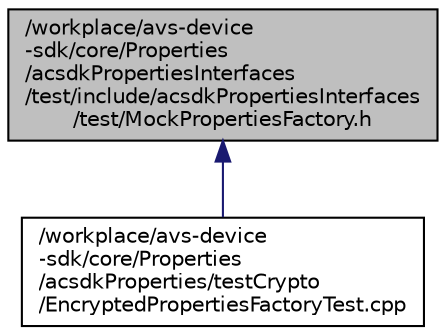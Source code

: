 digraph "/workplace/avs-device-sdk/core/Properties/acsdkPropertiesInterfaces/test/include/acsdkPropertiesInterfaces/test/MockPropertiesFactory.h"
{
 // LATEX_PDF_SIZE
  edge [fontname="Helvetica",fontsize="10",labelfontname="Helvetica",labelfontsize="10"];
  node [fontname="Helvetica",fontsize="10",shape=record];
  Node1 [label="/workplace/avs-device\l-sdk/core/Properties\l/acsdkPropertiesInterfaces\l/test/include/acsdkPropertiesInterfaces\l/test/MockPropertiesFactory.h",height=0.2,width=0.4,color="black", fillcolor="grey75", style="filled", fontcolor="black",tooltip=" "];
  Node1 -> Node2 [dir="back",color="midnightblue",fontsize="10",style="solid",fontname="Helvetica"];
  Node2 [label="/workplace/avs-device\l-sdk/core/Properties\l/acsdkProperties/testCrypto\l/EncryptedPropertiesFactoryTest.cpp",height=0.2,width=0.4,color="black", fillcolor="white", style="filled",URL="$_encrypted_properties_factory_test_8cpp.html",tooltip=" "];
}
